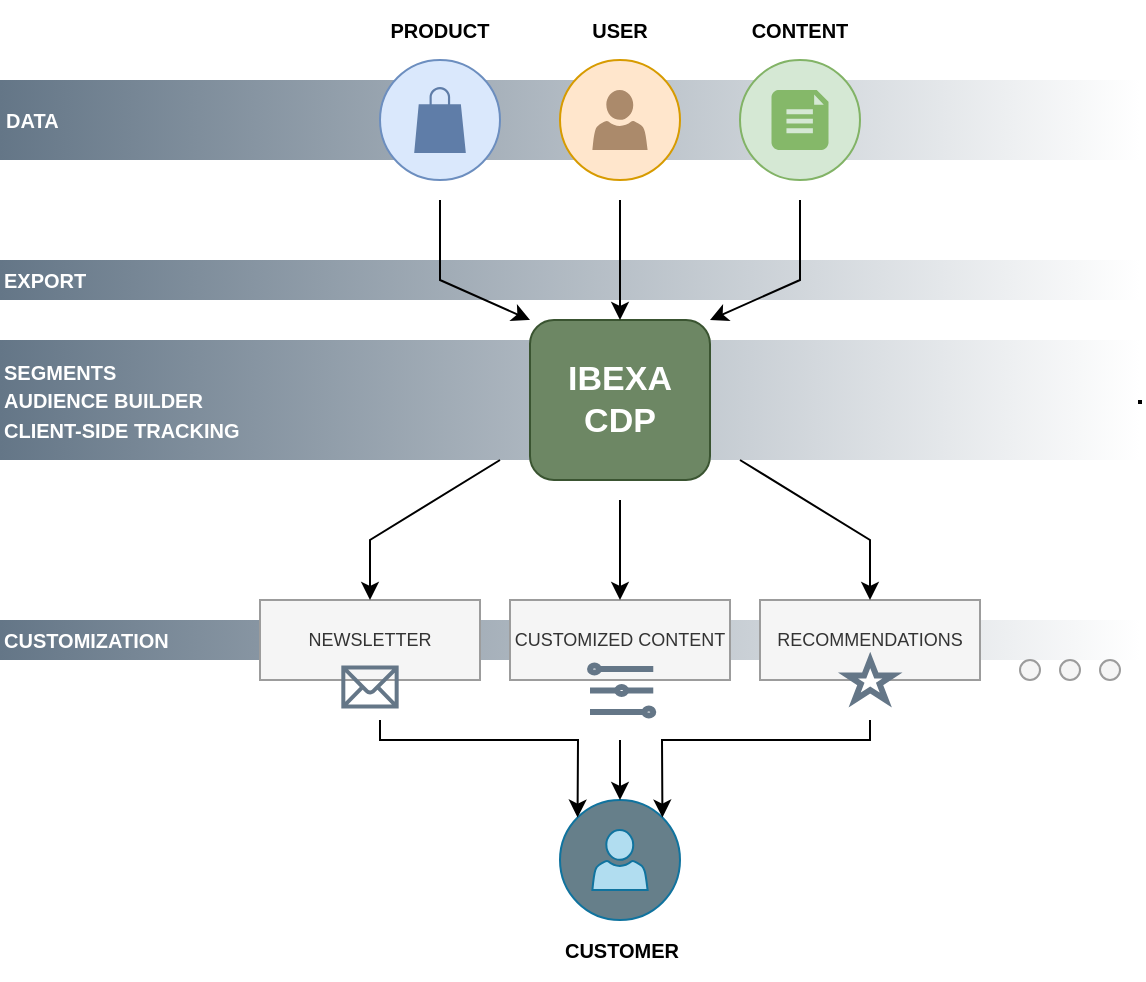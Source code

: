<mxfile version="24.7.6" pages="8">
  <diagram name="Strona-1" id="ztFe8vEKR5u4dMYl-eXo">
    <mxGraphModel dx="1306" dy="729" grid="1" gridSize="10" guides="1" tooltips="1" connect="1" arrows="1" fold="1" page="1" pageScale="1" pageWidth="827" pageHeight="1169" math="0" shadow="0">
      <root>
        <mxCell id="0" />
        <mxCell id="1" parent="0" />
        <mxCell id="QvSOL86dASJhlNmGUnYe-15" value="&lt;font style=&quot;font-size: 10px;&quot;&gt;SEGMENTS&lt;/font&gt;&lt;div&gt;&lt;font style=&quot;font-size: 10px;&quot;&gt;AUDIENCE BUILDER&lt;/font&gt;&lt;/div&gt;&lt;div&gt;&lt;font style=&quot;font-size: 10px;&quot;&gt;CLIENT-SIDE TRACKING&lt;/font&gt;&lt;/div&gt;" style="rounded=0;whiteSpace=wrap;html=1;fillColor=#647687;fontColor=#ffffff;strokeColor=none;align=left;gradientColor=#FFFFFF;gradientDirection=east;fontStyle=1" parent="1" vertex="1">
          <mxGeometry x="70" y="330" width="570" height="60" as="geometry" />
        </mxCell>
        <mxCell id="QvSOL86dASJhlNmGUnYe-16" value="&lt;font style=&quot;font-size: 10px;&quot;&gt;&lt;b&gt;DATA&lt;/b&gt;&lt;/font&gt;" style="rounded=0;whiteSpace=wrap;html=1;fillColor=#647687;fontColor=#ffffff;strokeColor=none;align=left;gradientColor=#FFFFFF;gradientDirection=east;spacingRight=8;spacingLeft=1;" parent="1" vertex="1">
          <mxGeometry x="70" y="200" width="570" height="40" as="geometry" />
        </mxCell>
        <mxCell id="QvSOL86dASJhlNmGUnYe-20" value="" style="endArrow=none;dashed=1;html=1;dashPattern=1 3;strokeWidth=2;rounded=0;exitX=1;exitY=0.5;exitDx=0;exitDy=0;" parent="1" source="QvSOL86dASJhlNmGUnYe-2" edge="1">
          <mxGeometry width="50" height="50" relative="1" as="geometry">
            <mxPoint x="480" y="310" as="sourcePoint" />
            <mxPoint x="640" y="480" as="targetPoint" />
          </mxGeometry>
        </mxCell>
        <mxCell id="QvSOL86dASJhlNmGUnYe-19" value="" style="endArrow=none;dashed=1;html=1;dashPattern=1 3;strokeWidth=2;rounded=0;exitX=1;exitY=0.5;exitDx=0;exitDy=0;" parent="1" source="QvSOL86dASJhlNmGUnYe-15" edge="1">
          <mxGeometry width="50" height="50" relative="1" as="geometry">
            <mxPoint x="480" y="310" as="sourcePoint" />
            <mxPoint x="640" y="365" as="targetPoint" />
          </mxGeometry>
        </mxCell>
        <mxCell id="J3S_9y-BXET9EneJLnSe-1" value="&lt;b&gt;&lt;font style=&quot;font-size: 17px;&quot;&gt;IBEXA CDP&lt;/font&gt;&lt;/b&gt;" style="rounded=1;whiteSpace=wrap;html=1;fillColor=#6d8764;fontColor=#ffffff;strokeColor=#3A5431;" parent="1" vertex="1">
          <mxGeometry x="335" y="320" width="90" height="80" as="geometry" />
        </mxCell>
        <mxCell id="J3S_9y-BXET9EneJLnSe-12" value="" style="group" parent="1" vertex="1" connectable="0">
          <mxGeometry x="440" y="190" width="60" height="60" as="geometry" />
        </mxCell>
        <mxCell id="J3S_9y-BXET9EneJLnSe-14" value="" style="group" parent="J3S_9y-BXET9EneJLnSe-12" vertex="1" connectable="0">
          <mxGeometry width="60" height="60" as="geometry" />
        </mxCell>
        <mxCell id="J3S_9y-BXET9EneJLnSe-7" value="" style="ellipse;whiteSpace=wrap;html=1;aspect=fixed;fillColor=#d5e8d4;strokeColor=#82b366;" parent="J3S_9y-BXET9EneJLnSe-14" vertex="1">
          <mxGeometry width="60" height="60" as="geometry" />
        </mxCell>
        <mxCell id="J3S_9y-BXET9EneJLnSe-4" value="" style="verticalLabelPosition=bottom;html=1;verticalAlign=top;align=center;strokeColor=none;fillColor=#85B869;shape=mxgraph.azure.file_2;pointerEvents=1;" parent="J3S_9y-BXET9EneJLnSe-14" vertex="1">
          <mxGeometry x="15.75" y="15" width="28.5" height="30" as="geometry" />
        </mxCell>
        <mxCell id="J3S_9y-BXET9EneJLnSe-13" value="" style="group" parent="1" vertex="1" connectable="0">
          <mxGeometry x="350" y="190" width="60" height="60" as="geometry" />
        </mxCell>
        <mxCell id="J3S_9y-BXET9EneJLnSe-8" value="" style="ellipse;whiteSpace=wrap;html=1;aspect=fixed;fillColor=#ffe6cc;strokeColor=#d79b00;" parent="J3S_9y-BXET9EneJLnSe-13" vertex="1">
          <mxGeometry width="60" height="60" as="geometry" />
        </mxCell>
        <mxCell id="J3S_9y-BXET9EneJLnSe-10" value="" style="sketch=0;pointerEvents=1;shadow=0;dashed=0;html=1;strokeColor=none;labelPosition=center;verticalLabelPosition=bottom;verticalAlign=top;outlineConnect=0;align=center;shape=mxgraph.office.users.user;fillColor=#AB8A6B;" parent="J3S_9y-BXET9EneJLnSe-13" vertex="1">
          <mxGeometry x="16.2" y="15" width="27.6" height="30" as="geometry" />
        </mxCell>
        <mxCell id="J3S_9y-BXET9EneJLnSe-16" value="&lt;font style=&quot;font-size: 10px;&quot;&gt;PRODUCT&lt;/font&gt;" style="text;strokeColor=none;align=center;fillColor=none;html=1;verticalAlign=middle;whiteSpace=wrap;rounded=0;fontStyle=1" parent="1" vertex="1">
          <mxGeometry x="260" y="160" width="60" height="30" as="geometry" />
        </mxCell>
        <mxCell id="J3S_9y-BXET9EneJLnSe-17" value="&lt;font style=&quot;font-size: 10px;&quot;&gt;USER&lt;/font&gt;" style="text;strokeColor=none;align=center;fillColor=none;html=1;verticalAlign=middle;whiteSpace=wrap;rounded=0;fontStyle=1" parent="1" vertex="1">
          <mxGeometry x="350" y="160" width="60" height="30" as="geometry" />
        </mxCell>
        <mxCell id="J3S_9y-BXET9EneJLnSe-18" value="&lt;font style=&quot;font-size: 10px;&quot;&gt;CONTENT&lt;/font&gt;" style="text;strokeColor=none;align=center;fillColor=none;html=1;verticalAlign=middle;whiteSpace=wrap;rounded=0;fontStyle=1" parent="1" vertex="1">
          <mxGeometry x="440" y="160" width="60" height="30" as="geometry" />
        </mxCell>
        <mxCell id="QvSOL86dASJhlNmGUnYe-1" value="&lt;font style=&quot;font-size: 10px;&quot;&gt;EXPORT&lt;/font&gt;" style="rounded=0;whiteSpace=wrap;html=1;fillColor=#647687;fontColor=#ffffff;strokeColor=none;gradientColor=#FFFFFF;gradientDirection=east;align=left;fontStyle=1" parent="1" vertex="1">
          <mxGeometry x="70" y="290" width="570" height="20" as="geometry" />
        </mxCell>
        <mxCell id="QvSOL86dASJhlNmGUnYe-2" value="&lt;font style=&quot;font-size: 10px;&quot;&gt;CUSTOMIZATION&lt;/font&gt;" style="rounded=0;whiteSpace=wrap;html=1;fillColor=#647687;fontColor=#ffffff;strokeColor=none;align=left;gradientColor=#FFFFFF;gradientDirection=east;fontStyle=1" parent="1" vertex="1">
          <mxGeometry x="70" y="470" width="570" height="20" as="geometry" />
        </mxCell>
        <mxCell id="QvSOL86dASJhlNmGUnYe-5" value="&lt;span style=&quot;font-size: 9px;&quot;&gt;RECOMMENDATIONS&lt;/span&gt;" style="rounded=0;whiteSpace=wrap;html=1;fontSize=9;fillColor=#f5f5f5;fontColor=#333333;strokeColor=#9C9C9C;shadow=0;gradientColor=none;" parent="1" vertex="1">
          <mxGeometry x="450" y="460" width="110" height="40" as="geometry" />
        </mxCell>
        <mxCell id="QvSOL86dASJhlNmGUnYe-7" value="&lt;span style=&quot;font-size: 9px;&quot;&gt;NEWSLETTER&lt;/span&gt;" style="rounded=0;whiteSpace=wrap;html=1;fontSize=9;fillColor=#f5f5f5;fontColor=#333333;strokeColor=#9C9C9C;shadow=0;gradientColor=none;" parent="1" vertex="1">
          <mxGeometry x="200" y="460" width="110" height="40" as="geometry" />
        </mxCell>
        <mxCell id="QvSOL86dASJhlNmGUnYe-8" value="&lt;span style=&quot;font-size: 9px;&quot;&gt;CUSTOMIZED CONTENT&lt;/span&gt;" style="rounded=0;whiteSpace=wrap;html=1;fontSize=9;fillColor=#f5f5f5;fontColor=#333333;strokeColor=#9C9C9C;shadow=0;gradientColor=none;" parent="1" vertex="1">
          <mxGeometry x="325" y="460" width="110" height="40" as="geometry" />
        </mxCell>
        <mxCell id="QvSOL86dASJhlNmGUnYe-9" value="" style="ellipse;whiteSpace=wrap;html=1;aspect=fixed;fillColor=#f5f5f5;fontColor=#333333;strokeColor=#9C9C9C;shadow=0;gradientColor=none;" parent="1" vertex="1">
          <mxGeometry x="580" y="490" width="10" height="10" as="geometry" />
        </mxCell>
        <mxCell id="QvSOL86dASJhlNmGUnYe-10" value="" style="ellipse;whiteSpace=wrap;html=1;aspect=fixed;fillColor=#f5f5f5;fontColor=#333333;strokeColor=#9C9C9C;shadow=0;gradientColor=none;" parent="1" vertex="1">
          <mxGeometry x="600" y="490" width="10" height="10" as="geometry" />
        </mxCell>
        <mxCell id="QvSOL86dASJhlNmGUnYe-11" value="" style="ellipse;whiteSpace=wrap;html=1;aspect=fixed;fillColor=#f5f5f5;fontColor=#333333;strokeColor=#9C9C9C;shadow=0;gradientColor=none;" parent="1" vertex="1">
          <mxGeometry x="620" y="490" width="10" height="10" as="geometry" />
        </mxCell>
        <mxCell id="QvSOL86dASJhlNmGUnYe-18" value="" style="endArrow=none;dashed=1;html=1;dashPattern=1 3;strokeWidth=2;rounded=0;exitX=1;exitY=0.5;exitDx=0;exitDy=0;" parent="1" source="QvSOL86dASJhlNmGUnYe-1" edge="1">
          <mxGeometry width="50" height="50" relative="1" as="geometry">
            <mxPoint x="480" y="310" as="sourcePoint" />
            <mxPoint x="640" y="300" as="targetPoint" />
          </mxGeometry>
        </mxCell>
        <mxCell id="QvSOL86dASJhlNmGUnYe-22" value="" style="endArrow=classic;html=1;rounded=0;entryX=0.5;entryY=0;entryDx=0;entryDy=0;" parent="1" target="J3S_9y-BXET9EneJLnSe-1" edge="1">
          <mxGeometry width="50" height="50" relative="1" as="geometry">
            <mxPoint x="380" y="260" as="sourcePoint" />
            <mxPoint x="530" y="260" as="targetPoint" />
          </mxGeometry>
        </mxCell>
        <mxCell id="QvSOL86dASJhlNmGUnYe-23" value="" style="endArrow=classic;html=1;rounded=0;entryX=1;entryY=0;entryDx=0;entryDy=0;" parent="1" target="J3S_9y-BXET9EneJLnSe-1" edge="1">
          <mxGeometry width="50" height="50" relative="1" as="geometry">
            <mxPoint x="470" y="260" as="sourcePoint" />
            <mxPoint x="530" y="260" as="targetPoint" />
            <Array as="points">
              <mxPoint x="470" y="300" />
            </Array>
          </mxGeometry>
        </mxCell>
        <mxCell id="QvSOL86dASJhlNmGUnYe-24" value="" style="endArrow=classic;html=1;rounded=0;entryX=0.5;entryY=0;entryDx=0;entryDy=0;" parent="1" target="QvSOL86dASJhlNmGUnYe-7" edge="1">
          <mxGeometry width="50" height="50" relative="1" as="geometry">
            <mxPoint x="320" y="390" as="sourcePoint" />
            <mxPoint x="530" y="260" as="targetPoint" />
            <Array as="points">
              <mxPoint x="255" y="430" />
            </Array>
          </mxGeometry>
        </mxCell>
        <mxCell id="QvSOL86dASJhlNmGUnYe-25" value="" style="endArrow=classic;html=1;rounded=0;entryX=0.5;entryY=0;entryDx=0;entryDy=0;" parent="1" target="QvSOL86dASJhlNmGUnYe-8" edge="1">
          <mxGeometry width="50" height="50" relative="1" as="geometry">
            <mxPoint x="380" y="410" as="sourcePoint" />
            <mxPoint x="530" y="260" as="targetPoint" />
          </mxGeometry>
        </mxCell>
        <mxCell id="QvSOL86dASJhlNmGUnYe-26" value="" style="endArrow=classic;html=1;rounded=0;entryX=0.5;entryY=0;entryDx=0;entryDy=0;" parent="1" target="QvSOL86dASJhlNmGUnYe-5" edge="1">
          <mxGeometry width="50" height="50" relative="1" as="geometry">
            <mxPoint x="440" y="390" as="sourcePoint" />
            <mxPoint x="530" y="260" as="targetPoint" />
            <Array as="points">
              <mxPoint x="505" y="430" />
            </Array>
          </mxGeometry>
        </mxCell>
        <mxCell id="QvSOL86dASJhlNmGUnYe-29" value="" style="shape=mxgraph.signs.tech.mail;html=1;pointerEvents=1;fillColor=#647687;strokeColor=none;verticalLabelPosition=bottom;verticalAlign=top;align=center;" parent="1" vertex="1">
          <mxGeometry x="240.66" y="492.75" width="28.67" height="21.5" as="geometry" />
        </mxCell>
        <mxCell id="QvSOL86dASJhlNmGUnYe-31" value="" style="html=1;verticalLabelPosition=bottom;align=center;labelBackgroundColor=#ffffff;verticalAlign=top;strokeWidth=3;strokeColor=#647687;shadow=0;dashed=0;shape=mxgraph.ios7.icons.star;" parent="1" vertex="1">
          <mxGeometry x="494" y="490" width="22.22" height="20" as="geometry" />
        </mxCell>
        <mxCell id="m_-CzDnQhb7_2_h_dkDO-2" value="" style="html=1;verticalLabelPosition=bottom;align=center;labelBackgroundColor=#ffffff;verticalAlign=top;strokeWidth=3;strokeColor=#647687;shadow=0;dashed=0;shape=mxgraph.ios7.icons.volume;pointerEvents=1;rotation=90;" parent="1" vertex="1">
          <mxGeometry x="368.32" y="489.44" width="25" height="31.63" as="geometry" />
        </mxCell>
        <mxCell id="QvSOL86dASJhlNmGUnYe-21" value="" style="endArrow=classic;html=1;rounded=0;entryX=0;entryY=0;entryDx=0;entryDy=0;" parent="1" target="J3S_9y-BXET9EneJLnSe-1" edge="1">
          <mxGeometry width="50" height="50" relative="1" as="geometry">
            <mxPoint x="290" y="260" as="sourcePoint" />
            <mxPoint x="330" y="330" as="targetPoint" />
            <Array as="points">
              <mxPoint x="290" y="300" />
            </Array>
          </mxGeometry>
        </mxCell>
        <mxCell id="J3S_9y-BXET9EneJLnSe-11" value="" style="group" parent="1" vertex="1" connectable="0">
          <mxGeometry x="260" y="190" width="60" height="60" as="geometry" />
        </mxCell>
        <mxCell id="J3S_9y-BXET9EneJLnSe-6" value="" style="ellipse;whiteSpace=wrap;html=1;aspect=fixed;fillColor=#dae8fc;strokeColor=#6c8ebf;" parent="J3S_9y-BXET9EneJLnSe-11" vertex="1">
          <mxGeometry width="60" height="60" as="geometry" />
        </mxCell>
        <mxCell id="J3S_9y-BXET9EneJLnSe-3" value="" style="sketch=0;pointerEvents=1;shadow=0;dashed=0;html=1;strokeColor=none;fillColor=#5F7DA8;labelPosition=center;verticalLabelPosition=bottom;verticalAlign=top;outlineConnect=0;align=center;shape=mxgraph.office.concepts.marketplace_shopping_bag;" parent="J3S_9y-BXET9EneJLnSe-11" vertex="1">
          <mxGeometry x="17.09" y="13.5" width="25.83" height="33" as="geometry" />
        </mxCell>
        <mxCell id="m_-CzDnQhb7_2_h_dkDO-4" value="" style="group" parent="1" vertex="1" connectable="0">
          <mxGeometry x="350" y="560" width="60" height="60" as="geometry" />
        </mxCell>
        <mxCell id="m_-CzDnQhb7_2_h_dkDO-5" value="" style="ellipse;whiteSpace=wrap;html=1;aspect=fixed;fillColor=#667F8A;strokeColor=#10739e;" parent="m_-CzDnQhb7_2_h_dkDO-4" vertex="1">
          <mxGeometry width="60" height="60" as="geometry" />
        </mxCell>
        <mxCell id="m_-CzDnQhb7_2_h_dkDO-6" value="" style="sketch=0;pointerEvents=1;shadow=0;dashed=0;html=1;strokeColor=#10739e;labelPosition=center;verticalLabelPosition=bottom;verticalAlign=top;outlineConnect=0;align=center;shape=mxgraph.office.users.user;fillColor=#b1ddf0;" parent="m_-CzDnQhb7_2_h_dkDO-4" vertex="1">
          <mxGeometry x="16.2" y="15" width="27.6" height="30" as="geometry" />
        </mxCell>
        <mxCell id="m_-CzDnQhb7_2_h_dkDO-7" value="&lt;font style=&quot;font-size: 10px;&quot;&gt;CUSTOMER&lt;/font&gt;" style="text;strokeColor=none;align=center;fillColor=none;html=1;verticalAlign=middle;whiteSpace=wrap;rounded=0;fontStyle=1" parent="1" vertex="1">
          <mxGeometry x="350.82" y="620" width="60" height="30" as="geometry" />
        </mxCell>
        <mxCell id="m_-CzDnQhb7_2_h_dkDO-8" value="" style="endArrow=classic;html=1;rounded=0;entryX=0;entryY=0;entryDx=0;entryDy=0;" parent="1" target="m_-CzDnQhb7_2_h_dkDO-5" edge="1">
          <mxGeometry width="50" height="50" relative="1" as="geometry">
            <mxPoint x="260" y="520" as="sourcePoint" />
            <mxPoint x="530" y="350" as="targetPoint" />
            <Array as="points">
              <mxPoint x="260" y="530" />
              <mxPoint x="359" y="530" />
            </Array>
          </mxGeometry>
        </mxCell>
        <mxCell id="m_-CzDnQhb7_2_h_dkDO-9" value="" style="endArrow=classic;html=1;rounded=0;entryX=0.5;entryY=0;entryDx=0;entryDy=0;" parent="1" target="m_-CzDnQhb7_2_h_dkDO-5" edge="1">
          <mxGeometry width="50" height="50" relative="1" as="geometry">
            <mxPoint x="380" y="530" as="sourcePoint" />
            <mxPoint x="530" y="350" as="targetPoint" />
          </mxGeometry>
        </mxCell>
        <mxCell id="m_-CzDnQhb7_2_h_dkDO-10" value="" style="endArrow=classic;html=1;rounded=0;entryX=1;entryY=0;entryDx=0;entryDy=0;" parent="1" target="m_-CzDnQhb7_2_h_dkDO-5" edge="1">
          <mxGeometry width="50" height="50" relative="1" as="geometry">
            <mxPoint x="505" y="520" as="sourcePoint" />
            <mxPoint x="530" y="360" as="targetPoint" />
            <Array as="points">
              <mxPoint x="505" y="530" />
              <mxPoint x="401" y="530" />
            </Array>
          </mxGeometry>
        </mxCell>
      </root>
    </mxGraphModel>
  </diagram>
  <diagram id="cz5cb30dAjBTYJE_1cSr" name="Strona-2">
    <mxGraphModel dx="1434" dy="761" grid="1" gridSize="10" guides="1" tooltips="1" connect="1" arrows="1" fold="1" page="1" pageScale="1" pageWidth="827" pageHeight="1169" math="0" shadow="0">
      <root>
        <mxCell id="0" />
        <mxCell id="1" parent="0" />
        <mxCell id="HgFy_DbpHLSYazznPz3K-11" value="" style="shape=flexArrow;endArrow=classic;html=1;rounded=0;exitX=1.009;exitY=0.9;exitDx=0;exitDy=0;exitPerimeter=0;fillColor=#647687;strokeColor=none;" edge="1" parent="1" source="HgFy_DbpHLSYazznPz3K-7">
          <mxGeometry width="50" height="50" relative="1" as="geometry">
            <mxPoint x="390" y="420" as="sourcePoint" />
            <mxPoint x="340" y="400" as="targetPoint" />
          </mxGeometry>
        </mxCell>
        <mxCell id="kFh692MD9h84TMi_Ekm9-2" value="" style="ellipse;whiteSpace=wrap;html=1;aspect=fixed;fillColor=#ffe6cc;strokeColor=#d79b00;shadow=0;" vertex="1" parent="1">
          <mxGeometry x="335" y="360" width="110" height="110" as="geometry" />
        </mxCell>
        <mxCell id="kFh692MD9h84TMi_Ekm9-3" value="" style="sketch=0;pointerEvents=1;shadow=0;dashed=0;html=1;strokeColor=none;labelPosition=center;verticalLabelPosition=bottom;verticalAlign=top;outlineConnect=0;align=center;shape=mxgraph.office.users.user;fillColor=#AB8A6B;" vertex="1" parent="1">
          <mxGeometry x="364.7" y="387.5" width="50.6" height="55" as="geometry" />
        </mxCell>
        <mxCell id="HgFy_DbpHLSYazznPz3K-1" value="&lt;h3 style=&quot;box-sizing: border-box; margin-bottom: 0px; margin-top: 0px; font-weight: 500; line-height: 1.2;&quot;&gt;&lt;span style=&quot;box-sizing: border-box; font-weight: 700; font-size: 12px;&quot;&gt;&lt;font style=&quot;font-size: 12px;&quot;&gt;360°&amp;nbsp;&lt;/font&gt;&lt;/span&gt;&lt;/h3&gt;&lt;h3 style=&quot;box-sizing: border-box; margin-bottom: 0px; margin-top: 0px; font-weight: 500; line-height: 1.2;&quot;&gt;&lt;span style=&quot;box-sizing: border-box; font-weight: 700; font-size: 12px;&quot;&gt;&lt;font style=&quot;font-size: 12px;&quot;&gt;CUSTOMER&amp;nbsp;&lt;/font&gt;&lt;/span&gt;&lt;/h3&gt;&lt;h3 style=&quot;box-sizing: border-box; margin-bottom: 0px; margin-top: 0px; font-weight: 500; line-height: 1.2;&quot;&gt;&lt;span style=&quot;box-sizing: border-box; font-weight: 700; font-size: 12px;&quot;&gt;&lt;font style=&quot;font-size: 12px;&quot;&gt;PROFILE&lt;/font&gt;&lt;/span&gt;&lt;/h3&gt;" style="rounded=1;whiteSpace=wrap;html=1;fillColor=#AD9C8B;strokeColor=none;fontColor=#FFFFFF;" vertex="1" parent="1">
          <mxGeometry x="340" y="450" width="100" height="60" as="geometry" />
        </mxCell>
        <mxCell id="HgFy_DbpHLSYazznPz3K-5" value="INTERACTIONS" style="rounded=1;whiteSpace=wrap;html=1;fillColor=#dae8fc;strokeColor=none;fontColor=#000000;" vertex="1" parent="1">
          <mxGeometry x="335" y="240" width="110" height="60" as="geometry" />
        </mxCell>
        <mxCell id="HgFy_DbpHLSYazznPz3K-6" value="BEHAVIORS" style="rounded=1;whiteSpace=wrap;html=1;fillColor=#d5e8d4;strokeColor=none;fontColor=#000000;" vertex="1" parent="1">
          <mxGeometry x="500" y="330" width="110" height="60" as="geometry" />
        </mxCell>
        <mxCell id="HgFy_DbpHLSYazznPz3K-7" value="DEMOGRAPHICS" style="rounded=1;whiteSpace=wrap;html=1;fillColor=#f5f5f5;fontColor=#000000;strokeColor=none;" vertex="1" parent="1">
          <mxGeometry x="180" y="330" width="110" height="60" as="geometry" />
        </mxCell>
        <mxCell id="HgFy_DbpHLSYazznPz3K-8" value="TRANSACTIONAL&lt;div&gt;DATA&lt;/div&gt;" style="rounded=1;whiteSpace=wrap;html=1;fillColor=#EBEFE1;fontColor=#000000;strokeColor=none;" vertex="1" parent="1">
          <mxGeometry x="335" y="570" width="110" height="60" as="geometry" />
        </mxCell>
        <mxCell id="HgFy_DbpHLSYazznPz3K-12" value="" style="shape=flexArrow;endArrow=classic;html=1;rounded=0;entryX=0.5;entryY=0;entryDx=0;entryDy=0;fillColor=#647687;strokeColor=none;" edge="1" parent="1" source="HgFy_DbpHLSYazznPz3K-5" target="kFh692MD9h84TMi_Ekm9-2">
          <mxGeometry width="50" height="50" relative="1" as="geometry">
            <mxPoint x="390" y="420" as="sourcePoint" />
            <mxPoint x="440" y="370" as="targetPoint" />
          </mxGeometry>
        </mxCell>
        <mxCell id="HgFy_DbpHLSYazznPz3K-14" value="" style="shape=flexArrow;endArrow=classic;html=1;rounded=0;exitX=0.5;exitY=0;exitDx=0;exitDy=0;fillColor=#647687;strokeColor=none;" edge="1" parent="1" source="HgFy_DbpHLSYazznPz3K-8">
          <mxGeometry width="50" height="50" relative="1" as="geometry">
            <mxPoint x="390" y="420" as="sourcePoint" />
            <mxPoint x="390" y="510" as="targetPoint" />
          </mxGeometry>
        </mxCell>
        <mxCell id="HgFy_DbpHLSYazznPz3K-15" value="" style="shape=flexArrow;endArrow=classic;html=1;rounded=0;fillColor=#647687;strokeColor=none;" edge="1" parent="1" source="HgFy_DbpHLSYazznPz3K-6">
          <mxGeometry width="50" height="50" relative="1" as="geometry">
            <mxPoint x="390" y="420" as="sourcePoint" />
            <mxPoint x="440" y="400" as="targetPoint" />
          </mxGeometry>
        </mxCell>
        <mxCell id="HgFy_DbpHLSYazznPz3K-16" value="" style="shape=flexArrow;endArrow=classic;html=1;rounded=0;entryX=0;entryY=0;entryDx=0;entryDy=0;fillColor=#647687;strokeColor=none;" edge="1" parent="1" source="HgFy_DbpHLSYazznPz3K-10" target="HgFy_DbpHLSYazznPz3K-1">
          <mxGeometry width="50" height="50" relative="1" as="geometry">
            <mxPoint x="390" y="420" as="sourcePoint" />
            <mxPoint x="440" y="370" as="targetPoint" />
          </mxGeometry>
        </mxCell>
        <mxCell id="HgFy_DbpHLSYazznPz3K-10" value="HABITS" style="rounded=1;whiteSpace=wrap;html=1;fillColor=#A4C2DE;fontColor=#000000;strokeColor=none;" vertex="1" parent="1">
          <mxGeometry x="180" y="480" width="110" height="60" as="geometry" />
        </mxCell>
        <mxCell id="HgFy_DbpHLSYazznPz3K-17" value="" style="shape=flexArrow;endArrow=classic;html=1;rounded=0;entryX=1;entryY=0;entryDx=0;entryDy=0;strokeColor=#314354;fillColor=#647687;" edge="1" parent="1" source="HgFy_DbpHLSYazznPz3K-9" target="HgFy_DbpHLSYazznPz3K-1">
          <mxGeometry width="50" height="50" relative="1" as="geometry">
            <mxPoint x="390" y="420" as="sourcePoint" />
            <mxPoint x="440" y="370" as="targetPoint" />
          </mxGeometry>
        </mxCell>
        <mxCell id="HgFy_DbpHLSYazznPz3K-9" value="PREFERENCES" style="rounded=1;whiteSpace=wrap;html=1;fillColor=#e1d5e7;strokeColor=none;fontColor=#000000;" vertex="1" parent="1">
          <mxGeometry x="500" y="480" width="110" height="60" as="geometry" />
        </mxCell>
        <mxCell id="HgFy_DbpHLSYazznPz3K-22" value="" style="html=1;verticalLabelPosition=bottom;align=center;labelBackgroundColor=#ffffff;verticalAlign=top;strokeWidth=2;strokeColor=#647687;shadow=0;dashed=0;shape=mxgraph.ios7.icons.preferences;pointerEvents=1;fillColor=none;fontColor=#ffffff;" vertex="1" parent="1">
          <mxGeometry x="540" y="320" width="30" height="24" as="geometry" />
        </mxCell>
        <mxCell id="HgFy_DbpHLSYazznPz3K-23" value="" style="sketch=0;outlineConnect=0;fontColor=#ffffff;fillColor=#647687;strokeColor=#647687;dashed=0;verticalLabelPosition=bottom;verticalAlign=top;align=center;html=1;fontSize=12;fontStyle=0;aspect=fixed;pointerEvents=1;shape=mxgraph.aws4.iot_sitewise_asset_properties;" vertex="1" parent="1">
          <mxGeometry x="216" y="460" width="38" height="38" as="geometry" />
        </mxCell>
        <mxCell id="HgFy_DbpHLSYazznPz3K-26" value="" style="sketch=0;pointerEvents=1;shadow=0;dashed=0;html=1;strokeColor=#647687;fillColor=#647687;labelPosition=center;verticalLabelPosition=bottom;verticalAlign=top;outlineConnect=0;align=center;shape=mxgraph.office.concepts.publish;fontColor=#ffffff;" vertex="1" parent="1">
          <mxGeometry x="374" y="220" width="40" height="38" as="geometry" />
        </mxCell>
        <mxCell id="HgFy_DbpHLSYazznPz3K-30" value="" style="shadow=0;dashed=0;html=1;strokeColor=#314354;fillColor=#647687;labelPosition=center;verticalLabelPosition=bottom;verticalAlign=top;align=center;outlineConnect=0;shape=mxgraph.veeam.globe;fontColor=#ffffff;" vertex="1" parent="1">
          <mxGeometry x="217.6" y="309.2" width="34.8" height="34.8" as="geometry" />
        </mxCell>
        <mxCell id="HgFy_DbpHLSYazznPz3K-31" value="" style="html=1;verticalLabelPosition=bottom;align=center;labelBackgroundColor=#ffffff;verticalAlign=top;strokeWidth=2;strokeColor=#647687;shadow=0;dashed=0;shape=mxgraph.ios7.icons.shopping_cart;fillColor=none;fontColor=#ffffff;" vertex="1" parent="1">
          <mxGeometry x="372.5" y="616" width="35" height="34.5" as="geometry" />
        </mxCell>
        <mxCell id="HgFy_DbpHLSYazznPz3K-33" value="" style="shape=image;html=1;verticalAlign=top;verticalLabelPosition=bottom;labelBackgroundColor=#ffffff;imageAspect=0;aspect=fixed;image=https://cdn4.iconfinder.com/data/icons/evil-icons-user-interface/64/like-128.png;imageBackground=none;shadow=0;connectable=1;opacity=80;" vertex="1" parent="1">
          <mxGeometry x="533" y="457" width="44" height="44" as="geometry" />
        </mxCell>
      </root>
    </mxGraphModel>
  </diagram>
  <diagram id="6ZXoIGlEFSNLFFNsCw0y" name="Strona-3">
    <mxGraphModel dx="1434" dy="761" grid="1" gridSize="10" guides="1" tooltips="1" connect="1" arrows="1" fold="1" page="1" pageScale="1" pageWidth="827" pageHeight="1169" math="0" shadow="0">
      <root>
        <mxCell id="0" />
        <mxCell id="1" parent="0" />
        <mxCell id="Hng1eqhhagG_9mxlwol3-1" value="" style="endArrow=none;dashed=1;html=1;dashPattern=1 3;strokeWidth=2;rounded=0;exitX=1;exitY=0.5;exitDx=0;exitDy=0;" edge="1" parent="1">
          <mxGeometry width="50" height="50" relative="1" as="geometry">
            <mxPoint x="640" y="480" as="sourcePoint" />
            <mxPoint x="640" y="480" as="targetPoint" />
          </mxGeometry>
        </mxCell>
        <mxCell id="Hng1eqhhagG_9mxlwol3-2" value="" style="endArrow=none;dashed=1;html=1;dashPattern=1 3;strokeWidth=2;rounded=0;exitX=1;exitY=0.5;exitDx=0;exitDy=0;" edge="1" parent="1">
          <mxGeometry width="50" height="50" relative="1" as="geometry">
            <mxPoint x="640" y="360" as="sourcePoint" />
            <mxPoint x="640" y="365" as="targetPoint" />
          </mxGeometry>
        </mxCell>
        <mxCell id="Hng1eqhhagG_9mxlwol3-3" value="&lt;b&gt;&lt;font style=&quot;font-size: 17px;&quot;&gt;IBEXA CDP&lt;/font&gt;&lt;/b&gt;" style="rounded=1;whiteSpace=wrap;html=1;fillColor=#6d8764;fontColor=#ffffff;strokeColor=#3A5431;" vertex="1" parent="1">
          <mxGeometry x="335" y="320" width="90" height="80" as="geometry" />
        </mxCell>
        <mxCell id="Hng1eqhhagG_9mxlwol3-4" value="" style="group" vertex="1" connectable="0" parent="1">
          <mxGeometry x="440" y="190" width="60" height="60" as="geometry" />
        </mxCell>
        <mxCell id="Hng1eqhhagG_9mxlwol3-5" value="" style="group" vertex="1" connectable="0" parent="Hng1eqhhagG_9mxlwol3-4">
          <mxGeometry width="60" height="60" as="geometry" />
        </mxCell>
        <mxCell id="Hng1eqhhagG_9mxlwol3-6" value="" style="ellipse;whiteSpace=wrap;html=1;aspect=fixed;fillColor=#d5e8d4;strokeColor=#82b366;" vertex="1" parent="Hng1eqhhagG_9mxlwol3-5">
          <mxGeometry width="60" height="60" as="geometry" />
        </mxCell>
        <mxCell id="Hng1eqhhagG_9mxlwol3-7" value="" style="verticalLabelPosition=bottom;html=1;verticalAlign=top;align=center;strokeColor=none;fillColor=#85B869;shape=mxgraph.azure.file_2;pointerEvents=1;" vertex="1" parent="Hng1eqhhagG_9mxlwol3-5">
          <mxGeometry x="15.75" y="15" width="28.5" height="30" as="geometry" />
        </mxCell>
        <mxCell id="Hng1eqhhagG_9mxlwol3-8" value="" style="group" vertex="1" connectable="0" parent="1">
          <mxGeometry x="350" y="190" width="60" height="60" as="geometry" />
        </mxCell>
        <mxCell id="Hng1eqhhagG_9mxlwol3-9" value="" style="ellipse;whiteSpace=wrap;html=1;aspect=fixed;fillColor=#ffe6cc;strokeColor=#d79b00;" vertex="1" parent="Hng1eqhhagG_9mxlwol3-8">
          <mxGeometry width="60" height="60" as="geometry" />
        </mxCell>
        <mxCell id="Hng1eqhhagG_9mxlwol3-10" value="" style="sketch=0;pointerEvents=1;shadow=0;dashed=0;html=1;strokeColor=none;labelPosition=center;verticalLabelPosition=bottom;verticalAlign=top;outlineConnect=0;align=center;shape=mxgraph.office.users.user;fillColor=#AB8A6B;" vertex="1" parent="Hng1eqhhagG_9mxlwol3-8">
          <mxGeometry x="16.2" y="15" width="27.6" height="30" as="geometry" />
        </mxCell>
        <mxCell id="Hng1eqhhagG_9mxlwol3-11" value="&lt;font style=&quot;font-size: 10px;&quot;&gt;PRODUCT&lt;/font&gt;" style="text;strokeColor=none;align=center;fillColor=none;html=1;verticalAlign=middle;whiteSpace=wrap;rounded=0;fontStyle=1" vertex="1" parent="1">
          <mxGeometry x="260" y="160" width="60" height="30" as="geometry" />
        </mxCell>
        <mxCell id="Hng1eqhhagG_9mxlwol3-12" value="&lt;font style=&quot;font-size: 10px;&quot;&gt;USER&lt;/font&gt;" style="text;strokeColor=none;align=center;fillColor=none;html=1;verticalAlign=middle;whiteSpace=wrap;rounded=0;fontStyle=1" vertex="1" parent="1">
          <mxGeometry x="350" y="160" width="60" height="30" as="geometry" />
        </mxCell>
        <mxCell id="Hng1eqhhagG_9mxlwol3-13" value="&lt;font style=&quot;font-size: 10px;&quot;&gt;CONTENT&lt;/font&gt;" style="text;strokeColor=none;align=center;fillColor=none;html=1;verticalAlign=middle;whiteSpace=wrap;rounded=0;fontStyle=1" vertex="1" parent="1">
          <mxGeometry x="440" y="160" width="60" height="30" as="geometry" />
        </mxCell>
        <mxCell id="Hng1eqhhagG_9mxlwol3-14" value="&lt;span style=&quot;font-size: 9px;&quot;&gt;RECOMMENDATIONS&lt;/span&gt;" style="rounded=0;whiteSpace=wrap;html=1;fontSize=9;fillColor=#f5f5f5;fontColor=#333333;strokeColor=#9C9C9C;shadow=0;gradientColor=none;" vertex="1" parent="1">
          <mxGeometry x="450" y="460" width="110" height="40" as="geometry" />
        </mxCell>
        <mxCell id="Hng1eqhhagG_9mxlwol3-15" value="&lt;span style=&quot;font-size: 9px;&quot;&gt;NEWSLETTER&lt;/span&gt;" style="rounded=0;whiteSpace=wrap;html=1;fontSize=9;fillColor=#f5f5f5;fontColor=#333333;strokeColor=#9C9C9C;shadow=0;gradientColor=none;" vertex="1" parent="1">
          <mxGeometry x="200" y="460" width="110" height="40" as="geometry" />
        </mxCell>
        <mxCell id="Hng1eqhhagG_9mxlwol3-16" value="&lt;span style=&quot;font-size: 9px;&quot;&gt;CUSTOMIZED CONTENT&lt;/span&gt;" style="rounded=0;whiteSpace=wrap;html=1;fontSize=9;fillColor=#f5f5f5;fontColor=#333333;strokeColor=#9C9C9C;shadow=0;gradientColor=none;" vertex="1" parent="1">
          <mxGeometry x="325" y="460" width="110" height="40" as="geometry" />
        </mxCell>
        <mxCell id="Hng1eqhhagG_9mxlwol3-17" value="" style="ellipse;whiteSpace=wrap;html=1;aspect=fixed;fillColor=#f5f5f5;fontColor=#333333;strokeColor=#9C9C9C;shadow=0;gradientColor=none;" vertex="1" parent="1">
          <mxGeometry x="580" y="490" width="10" height="10" as="geometry" />
        </mxCell>
        <mxCell id="Hng1eqhhagG_9mxlwol3-18" value="" style="ellipse;whiteSpace=wrap;html=1;aspect=fixed;fillColor=#f5f5f5;fontColor=#333333;strokeColor=#9C9C9C;shadow=0;gradientColor=none;" vertex="1" parent="1">
          <mxGeometry x="600" y="490" width="10" height="10" as="geometry" />
        </mxCell>
        <mxCell id="Hng1eqhhagG_9mxlwol3-19" value="" style="ellipse;whiteSpace=wrap;html=1;aspect=fixed;fillColor=#f5f5f5;fontColor=#333333;strokeColor=#9C9C9C;shadow=0;gradientColor=none;" vertex="1" parent="1">
          <mxGeometry x="620" y="490" width="10" height="10" as="geometry" />
        </mxCell>
        <mxCell id="Hng1eqhhagG_9mxlwol3-20" value="" style="endArrow=none;dashed=1;html=1;dashPattern=1 3;strokeWidth=2;rounded=0;exitX=1;exitY=0.5;exitDx=0;exitDy=0;" edge="1" parent="1">
          <mxGeometry width="50" height="50" relative="1" as="geometry">
            <mxPoint x="640" y="300" as="sourcePoint" />
            <mxPoint x="640" y="300" as="targetPoint" />
          </mxGeometry>
        </mxCell>
        <mxCell id="Hng1eqhhagG_9mxlwol3-21" value="" style="endArrow=classic;html=1;rounded=0;entryX=0.5;entryY=0;entryDx=0;entryDy=0;" edge="1" parent="1" target="Hng1eqhhagG_9mxlwol3-3">
          <mxGeometry width="50" height="50" relative="1" as="geometry">
            <mxPoint x="380" y="260" as="sourcePoint" />
            <mxPoint x="530" y="260" as="targetPoint" />
          </mxGeometry>
        </mxCell>
        <mxCell id="Hng1eqhhagG_9mxlwol3-22" value="" style="endArrow=classic;html=1;rounded=0;entryX=1;entryY=0;entryDx=0;entryDy=0;" edge="1" parent="1" target="Hng1eqhhagG_9mxlwol3-3">
          <mxGeometry width="50" height="50" relative="1" as="geometry">
            <mxPoint x="470" y="260" as="sourcePoint" />
            <mxPoint x="530" y="260" as="targetPoint" />
            <Array as="points">
              <mxPoint x="470" y="300" />
            </Array>
          </mxGeometry>
        </mxCell>
        <mxCell id="Hng1eqhhagG_9mxlwol3-23" value="" style="endArrow=classic;html=1;rounded=0;entryX=0.5;entryY=0;entryDx=0;entryDy=0;" edge="1" parent="1" target="Hng1eqhhagG_9mxlwol3-15">
          <mxGeometry width="50" height="50" relative="1" as="geometry">
            <mxPoint x="320" y="390" as="sourcePoint" />
            <mxPoint x="530" y="260" as="targetPoint" />
            <Array as="points">
              <mxPoint x="255" y="430" />
            </Array>
          </mxGeometry>
        </mxCell>
        <mxCell id="Hng1eqhhagG_9mxlwol3-24" value="" style="endArrow=classic;html=1;rounded=0;entryX=0.5;entryY=0;entryDx=0;entryDy=0;" edge="1" parent="1" target="Hng1eqhhagG_9mxlwol3-16">
          <mxGeometry width="50" height="50" relative="1" as="geometry">
            <mxPoint x="380" y="410" as="sourcePoint" />
            <mxPoint x="530" y="260" as="targetPoint" />
          </mxGeometry>
        </mxCell>
        <mxCell id="Hng1eqhhagG_9mxlwol3-25" value="" style="endArrow=classic;html=1;rounded=0;entryX=0.5;entryY=0;entryDx=0;entryDy=0;" edge="1" parent="1" target="Hng1eqhhagG_9mxlwol3-14">
          <mxGeometry width="50" height="50" relative="1" as="geometry">
            <mxPoint x="440" y="390" as="sourcePoint" />
            <mxPoint x="530" y="260" as="targetPoint" />
            <Array as="points">
              <mxPoint x="505" y="430" />
            </Array>
          </mxGeometry>
        </mxCell>
        <mxCell id="Hng1eqhhagG_9mxlwol3-26" value="" style="shape=mxgraph.signs.tech.mail;html=1;pointerEvents=1;fillColor=#647687;strokeColor=none;verticalLabelPosition=bottom;verticalAlign=top;align=center;" vertex="1" parent="1">
          <mxGeometry x="240.66" y="492.75" width="28.67" height="21.5" as="geometry" />
        </mxCell>
        <mxCell id="Hng1eqhhagG_9mxlwol3-27" value="" style="html=1;verticalLabelPosition=bottom;align=center;labelBackgroundColor=#ffffff;verticalAlign=top;strokeWidth=3;strokeColor=#647687;shadow=0;dashed=0;shape=mxgraph.ios7.icons.star;" vertex="1" parent="1">
          <mxGeometry x="494" y="490" width="22.22" height="20" as="geometry" />
        </mxCell>
        <mxCell id="Hng1eqhhagG_9mxlwol3-28" value="" style="html=1;verticalLabelPosition=bottom;align=center;labelBackgroundColor=#ffffff;verticalAlign=top;strokeWidth=3;strokeColor=#647687;shadow=0;dashed=0;shape=mxgraph.ios7.icons.volume;pointerEvents=1;rotation=90;" vertex="1" parent="1">
          <mxGeometry x="368.32" y="489.44" width="25" height="31.63" as="geometry" />
        </mxCell>
        <mxCell id="Hng1eqhhagG_9mxlwol3-29" value="" style="endArrow=classic;html=1;rounded=0;entryX=0;entryY=0;entryDx=0;entryDy=0;" edge="1" parent="1" target="Hng1eqhhagG_9mxlwol3-3">
          <mxGeometry width="50" height="50" relative="1" as="geometry">
            <mxPoint x="290" y="260" as="sourcePoint" />
            <mxPoint x="330" y="330" as="targetPoint" />
            <Array as="points">
              <mxPoint x="290" y="300" />
            </Array>
          </mxGeometry>
        </mxCell>
        <mxCell id="Hng1eqhhagG_9mxlwol3-30" value="" style="group" vertex="1" connectable="0" parent="1">
          <mxGeometry x="260" y="190" width="60" height="60" as="geometry" />
        </mxCell>
        <mxCell id="Hng1eqhhagG_9mxlwol3-31" value="" style="ellipse;whiteSpace=wrap;html=1;aspect=fixed;fillColor=#dae8fc;strokeColor=#6c8ebf;" vertex="1" parent="Hng1eqhhagG_9mxlwol3-30">
          <mxGeometry width="60" height="60" as="geometry" />
        </mxCell>
        <mxCell id="Hng1eqhhagG_9mxlwol3-32" value="" style="sketch=0;pointerEvents=1;shadow=0;dashed=0;html=1;strokeColor=none;fillColor=#5F7DA8;labelPosition=center;verticalLabelPosition=bottom;verticalAlign=top;outlineConnect=0;align=center;shape=mxgraph.office.concepts.marketplace_shopping_bag;" vertex="1" parent="Hng1eqhhagG_9mxlwol3-30">
          <mxGeometry x="17.09" y="13.5" width="25.83" height="33" as="geometry" />
        </mxCell>
        <mxCell id="Hng1eqhhagG_9mxlwol3-33" value="" style="group" vertex="1" connectable="0" parent="1">
          <mxGeometry x="350" y="560" width="60" height="60" as="geometry" />
        </mxCell>
        <mxCell id="Hng1eqhhagG_9mxlwol3-34" value="" style="ellipse;whiteSpace=wrap;html=1;aspect=fixed;fillColor=#667F8A;strokeColor=#10739e;" vertex="1" parent="Hng1eqhhagG_9mxlwol3-33">
          <mxGeometry width="60" height="60" as="geometry" />
        </mxCell>
        <mxCell id="Hng1eqhhagG_9mxlwol3-35" value="" style="sketch=0;pointerEvents=1;shadow=0;dashed=0;html=1;strokeColor=#10739e;labelPosition=center;verticalLabelPosition=bottom;verticalAlign=top;outlineConnect=0;align=center;shape=mxgraph.office.users.user;fillColor=#b1ddf0;" vertex="1" parent="Hng1eqhhagG_9mxlwol3-33">
          <mxGeometry x="16.2" y="15" width="27.6" height="30" as="geometry" />
        </mxCell>
        <mxCell id="Hng1eqhhagG_9mxlwol3-36" value="&lt;font style=&quot;font-size: 10px;&quot;&gt;CUSTOMER&lt;/font&gt;" style="text;strokeColor=none;align=center;fillColor=none;html=1;verticalAlign=middle;whiteSpace=wrap;rounded=0;fontStyle=1" vertex="1" parent="1">
          <mxGeometry x="350.82" y="620" width="60" height="30" as="geometry" />
        </mxCell>
        <mxCell id="Hng1eqhhagG_9mxlwol3-37" value="" style="endArrow=classic;html=1;rounded=0;entryX=0;entryY=0;entryDx=0;entryDy=0;" edge="1" parent="1" target="Hng1eqhhagG_9mxlwol3-34">
          <mxGeometry width="50" height="50" relative="1" as="geometry">
            <mxPoint x="260" y="520" as="sourcePoint" />
            <mxPoint x="530" y="350" as="targetPoint" />
            <Array as="points">
              <mxPoint x="260" y="530" />
              <mxPoint x="359" y="530" />
            </Array>
          </mxGeometry>
        </mxCell>
        <mxCell id="Hng1eqhhagG_9mxlwol3-38" value="" style="endArrow=classic;html=1;rounded=0;entryX=0.5;entryY=0;entryDx=0;entryDy=0;" edge="1" parent="1" target="Hng1eqhhagG_9mxlwol3-34">
          <mxGeometry width="50" height="50" relative="1" as="geometry">
            <mxPoint x="380" y="530" as="sourcePoint" />
            <mxPoint x="530" y="350" as="targetPoint" />
          </mxGeometry>
        </mxCell>
        <mxCell id="Hng1eqhhagG_9mxlwol3-39" value="" style="endArrow=classic;html=1;rounded=0;entryX=1;entryY=0;entryDx=0;entryDy=0;" edge="1" parent="1" target="Hng1eqhhagG_9mxlwol3-34">
          <mxGeometry width="50" height="50" relative="1" as="geometry">
            <mxPoint x="505" y="520" as="sourcePoint" />
            <mxPoint x="530" y="360" as="targetPoint" />
            <Array as="points">
              <mxPoint x="505" y="530" />
              <mxPoint x="401" y="530" />
            </Array>
          </mxGeometry>
        </mxCell>
        <mxCell id="EVj1--vmmaDw3ZSqq3nR-1" value="&lt;font style=&quot;font-size: 10px;&quot;&gt;&lt;b&gt;AUDIENCE BUILDER&lt;/b&gt;&lt;/font&gt;" style="rounded=0;whiteSpace=wrap;html=1;fillColor=#647687;fontColor=#ffffff;strokeColor=none;align=left;gradientColor=#FFFFFF;gradientDirection=east;spacingRight=8;spacingLeft=1;" vertex="1" parent="1">
          <mxGeometry x="70" y="200" width="570" height="40" as="geometry" />
        </mxCell>
      </root>
    </mxGraphModel>
  </diagram>
  <diagram id="l1RsMRNYombl7G7Slt_5" name="Strona-4">
    <mxGraphModel dx="1242" dy="713" grid="1" gridSize="10" guides="1" tooltips="1" connect="1" arrows="1" fold="1" page="1" pageScale="1" pageWidth="827" pageHeight="1169" math="0" shadow="0">
      <root>
        <mxCell id="0" />
        <mxCell id="1" parent="0" />
        <mxCell id="wReaQEIZgZo1SOv05FrV-11" style="edgeStyle=orthogonalEdgeStyle;rounded=0;orthogonalLoop=1;jettySize=auto;html=1;exitX=0.5;exitY=1;exitDx=0;exitDy=0;" edge="1" parent="1" source="wReaQEIZgZo1SOv05FrV-2" target="wReaQEIZgZo1SOv05FrV-3">
          <mxGeometry relative="1" as="geometry">
            <mxPoint x="120" y="490" as="targetPoint" />
            <Array as="points">
              <mxPoint x="120" y="485" />
            </Array>
          </mxGeometry>
        </mxCell>
        <mxCell id="wReaQEIZgZo1SOv05FrV-2" value="&lt;font face=&quot;Verdana&quot;&gt;Push to&lt;/font&gt;&lt;div&gt;&lt;font face=&quot;Verdana&quot;&gt;GitHub&lt;/font&gt;&lt;/div&gt;" style="shape=step;perimeter=stepPerimeter;whiteSpace=wrap;html=1;fixedSize=1;fillColor=#f5f5f5;strokeColor=#666666;fontColor=#333333;" vertex="1" parent="1">
          <mxGeometry x="60" y="370" width="120" height="70" as="geometry" />
        </mxCell>
        <mxCell id="wReaQEIZgZo1SOv05FrV-3" value="Open as&amp;nbsp;&lt;div&gt;Draft&lt;/div&gt;" style="rounded=0;whiteSpace=wrap;html=1;fillColor=#ffe6cc;strokeColor=#d79b00;" vertex="1" parent="1">
          <mxGeometry x="140" y="460" width="80" height="40" as="geometry" />
        </mxCell>
        <mxCell id="wReaQEIZgZo1SOv05FrV-5" value="&lt;font face=&quot;Verdana&quot;&gt;Open PR&lt;/font&gt;" style="shape=step;perimeter=stepPerimeter;whiteSpace=wrap;html=1;fixedSize=1;fillColor=#EAFCF8;strokeColor=#6c8ebf;" vertex="1" parent="1">
          <mxGeometry x="180" y="370" width="120" height="70" as="geometry" />
        </mxCell>
        <mxCell id="wReaQEIZgZo1SOv05FrV-6" value="&lt;font face=&quot;Verdana&quot;&gt;DEV review&lt;/font&gt;" style="shape=step;perimeter=stepPerimeter;whiteSpace=wrap;html=1;fixedSize=1;fillColor=#fff2cc;strokeColor=#d6b656;" vertex="1" parent="1">
          <mxGeometry x="300" y="370" width="120" height="70" as="geometry" />
        </mxCell>
        <mxCell id="wReaQEIZgZo1SOv05FrV-8" value="&lt;font face=&quot;Verdana&quot;&gt;DOC review&lt;/font&gt;" style="shape=step;perimeter=stepPerimeter;whiteSpace=wrap;html=1;fixedSize=1;fillColor=#dae8fc;strokeColor=#6c8ebf;" vertex="1" parent="1">
          <mxGeometry x="420" y="370" width="120" height="70" as="geometry" />
        </mxCell>
        <mxCell id="wReaQEIZgZo1SOv05FrV-13" style="edgeStyle=orthogonalEdgeStyle;rounded=0;orthogonalLoop=1;jettySize=auto;html=1;exitX=1;exitY=0.5;exitDx=0;exitDy=0;entryX=0.5;entryY=1;entryDx=0;entryDy=0;" edge="1" parent="1" source="wReaQEIZgZo1SOv05FrV-3" target="wReaQEIZgZo1SOv05FrV-5">
          <mxGeometry relative="1" as="geometry">
            <mxPoint x="320" y="525" as="targetPoint" />
            <mxPoint x="300" y="480" as="sourcePoint" />
            <Array as="points">
              <mxPoint x="240" y="485" />
            </Array>
          </mxGeometry>
        </mxCell>
        <mxCell id="wReaQEIZgZo1SOv05FrV-14" value="&lt;font face=&quot;Verdana&quot;&gt;Merge&lt;/font&gt;" style="shape=step;perimeter=stepPerimeter;whiteSpace=wrap;html=1;fixedSize=1;fillColor=#d5e8d4;strokeColor=#82b366;" vertex="1" parent="1">
          <mxGeometry x="540" y="370" width="120" height="70" as="geometry" />
        </mxCell>
        <mxCell id="wReaQEIZgZo1SOv05FrV-15" value="Ready for merge" style="rounded=0;whiteSpace=wrap;html=1;fillColor=#EFFFD6;strokeColor=#82b366;" vertex="1" parent="1">
          <mxGeometry x="500" y="460" width="80" height="40" as="geometry" />
        </mxCell>
        <mxCell id="wReaQEIZgZo1SOv05FrV-16" style="edgeStyle=orthogonalEdgeStyle;rounded=0;orthogonalLoop=1;jettySize=auto;html=1;exitX=1;exitY=0.5;exitDx=0;exitDy=0;entryX=0.5;entryY=1;entryDx=0;entryDy=0;" edge="1" parent="1">
          <mxGeometry relative="1" as="geometry">
            <mxPoint x="600" y="440" as="targetPoint" />
            <mxPoint x="580" y="485" as="sourcePoint" />
            <Array as="points">
              <mxPoint x="600" y="485" />
            </Array>
          </mxGeometry>
        </mxCell>
        <mxCell id="wReaQEIZgZo1SOv05FrV-17" style="edgeStyle=orthogonalEdgeStyle;rounded=0;orthogonalLoop=1;jettySize=auto;html=1;exitX=0.5;exitY=1;exitDx=0;exitDy=0;" edge="1" parent="1">
          <mxGeometry relative="1" as="geometry">
            <mxPoint x="500" y="485" as="targetPoint" />
            <mxPoint x="480" y="440" as="sourcePoint" />
            <Array as="points">
              <mxPoint x="480" y="485" />
            </Array>
          </mxGeometry>
        </mxCell>
      </root>
    </mxGraphModel>
  </diagram>
  <diagram id="yVQzG8lYDQLyS6h5a2si" name="Strona-5">
    <mxGraphModel dx="1306" dy="729" grid="1" gridSize="10" guides="1" tooltips="1" connect="1" arrows="1" fold="1" page="1" pageScale="1" pageWidth="827" pageHeight="1169" math="0" shadow="0">
      <root>
        <mxCell id="0" />
        <mxCell id="1" parent="0" />
        <mxCell id="8g4ws3_Zxut3U1UKILJR-9" value="&lt;b&gt;&lt;font color=&quot;#ffffff&quot; face=&quot;Tahoma&quot;&gt;CLOUD PLATFORM AS A SERVICE&lt;/font&gt;&lt;/b&gt;" style="shape=cube;whiteSpace=wrap;html=1;boundedLbl=1;backgroundOutline=1;darkOpacity=0.05;darkOpacity2=0.1;size=30;fillColor=#F88185;strokeColor=none;shadow=1;" vertex="1" parent="1">
          <mxGeometry x="290" y="450" width="270" height="60" as="geometry" />
        </mxCell>
        <mxCell id="8g4ws3_Zxut3U1UKILJR-1" value="" style="sketch=0;pointerEvents=1;shadow=1;dashed=0;html=1;labelPosition=center;verticalLabelPosition=bottom;outlineConnect=0;verticalAlign=top;align=center;shape=mxgraph.office.clouds.cloud;strokeColor=none;" vertex="1" parent="1">
          <mxGeometry x="390" y="500" width="74" height="42.5" as="geometry" />
        </mxCell>
        <mxCell id="8g4ws3_Zxut3U1UKILJR-6" value="HEADLESS" style="shape=cube;whiteSpace=wrap;html=1;boundedLbl=1;backgroundOutline=1;darkOpacity=0.05;darkOpacity2=0.1;size=30;fillColor=#D9D9D9;fontColor=#333333;strokeColor=none;shadow=1;" vertex="1" parent="1">
          <mxGeometry x="290" y="410" width="230" height="50" as="geometry" />
        </mxCell>
        <mxCell id="8g4ws3_Zxut3U1UKILJR-7" value="EXPERIENCE" style="shape=cube;whiteSpace=wrap;html=1;boundedLbl=1;backgroundOutline=1;darkOpacity=0.05;darkOpacity2=0.1;size=30;fillColor=#E6E6E6;fontColor=#333333;strokeColor=none;shadow=1;" vertex="1" parent="1">
          <mxGeometry x="290" y="370" width="190" height="50" as="geometry" />
        </mxCell>
        <mxCell id="8g4ws3_Zxut3U1UKILJR-8" value="COMMERCE" style="shape=cube;whiteSpace=wrap;html=1;boundedLbl=1;backgroundOutline=1;darkOpacity=0.05;darkOpacity2=0.1;size=30;fillColor=#faf9f9;fontColor=#333333;strokeColor=none;gradientColor=none;shadow=1;" vertex="1" parent="1">
          <mxGeometry x="290" y="330" width="150" height="50" as="geometry" />
        </mxCell>
      </root>
    </mxGraphModel>
  </diagram>
  <diagram id="m7wUo9GHv2srRSZR2Ft6" name="Strona-6">
    <mxGraphModel dx="1306" dy="729" grid="1" gridSize="10" guides="1" tooltips="1" connect="1" arrows="1" fold="1" page="1" pageScale="1" pageWidth="827" pageHeight="1169" math="0" shadow="0">
      <root>
        <mxCell id="0" />
        <mxCell id="1" parent="0" />
        <mxCell id="eNVyImffK5BOn7dZOU2T-4" value="IBEXA CLOUD" style="shape=cylinder3;whiteSpace=wrap;html=1;boundedLbl=1;backgroundOutline=1;size=35;" vertex="1" parent="1">
          <mxGeometry x="240" y="390" width="330" height="100" as="geometry" />
        </mxCell>
        <mxCell id="eNVyImffK5BOn7dZOU2T-1" value="" style="ellipse;whiteSpace=wrap;html=1;fillColor=none;dashed=1;dashPattern=8 8;" vertex="1" parent="1">
          <mxGeometry x="240" y="350" width="330" height="80" as="geometry" />
        </mxCell>
        <mxCell id="eNVyImffK5BOn7dZOU2T-2" value="IBEXA DXP" style="shape=cylinder3;whiteSpace=wrap;html=1;boundedLbl=1;backgroundOutline=1;size=18;" vertex="1" parent="1">
          <mxGeometry x="347.5" y="330" width="115" height="70" as="geometry" />
        </mxCell>
        <mxCell id="eNVyImffK5BOn7dZOU2T-5" value="" style="shape=cylinder3;whiteSpace=wrap;html=1;boundedLbl=1;backgroundOutline=1;size=15;fillColor=#f8cecc;strokeColor=#b85450;" vertex="1" parent="1">
          <mxGeometry x="240" y="340" width="60" height="40" as="geometry" />
        </mxCell>
        <mxCell id="eNVyImffK5BOn7dZOU2T-6" value="" style="shape=cylinder3;whiteSpace=wrap;html=1;boundedLbl=1;backgroundOutline=1;size=15;fillColor=#f8cecc;gradientColor=#ea6b66;strokeColor=#b85450;" vertex="1" parent="1">
          <mxGeometry x="375" y="410" width="60" height="40" as="geometry" />
        </mxCell>
        <mxCell id="eNVyImffK5BOn7dZOU2T-7" value="" style="shape=cylinder3;whiteSpace=wrap;html=1;boundedLbl=1;backgroundOutline=1;size=15;fillColor=#f5f5f5;fontColor=#333333;strokeColor=#666666;" vertex="1" parent="1">
          <mxGeometry x="510" y="340" width="60" height="40" as="geometry" />
        </mxCell>
      </root>
    </mxGraphModel>
  </diagram>
  <diagram id="r6ahZ9uQurjvcR1DNd--" name="Strona-7">
    <mxGraphModel dx="1306" dy="729" grid="1" gridSize="10" guides="1" tooltips="1" connect="1" arrows="1" fold="1" page="1" pageScale="1" pageWidth="827" pageHeight="1169" math="0" shadow="0">
      <root>
        <mxCell id="0" />
        <mxCell id="1" parent="0" />
        <mxCell id="gPWVgj5GPJZ5kp33LO-0-2" value="" style="rounded=0;whiteSpace=wrap;html=1;fillColor=#F5F5F5;strokeColor=none;gradientColor=none;shadow=1;" parent="1" vertex="1">
          <mxGeometry x="40" y="260" width="560" height="340" as="geometry" />
        </mxCell>
        <mxCell id="gPWVgj5GPJZ5kp33LO-0-3" value="&lt;b&gt;&lt;font style=&quot;font-size: 14px;&quot;&gt;FORM BUILDER&lt;/font&gt;&lt;/b&gt;" style="rounded=0;whiteSpace=wrap;html=1;fillColor=#bac8d3;strokeColor=none;" parent="1" vertex="1">
          <mxGeometry x="40" y="260" width="560" height="60" as="geometry" />
        </mxCell>
        <mxCell id="gPWVgj5GPJZ5kp33LO-0-4" value="" style="rounded=0;whiteSpace=wrap;html=1;fillColor=#F5F5F5;strokeColor=default;gradientColor=none;shadow=1;" parent="1" vertex="1">
          <mxGeometry x="470" y="350" width="210" height="290" as="geometry" />
        </mxCell>
        <mxCell id="gPWVgj5GPJZ5kp33LO-0-5" value="&lt;b&gt;&lt;font style=&quot;font-size: 12px;&quot;&gt;FIELDS&lt;/font&gt;&lt;/b&gt;" style="rounded=0;whiteSpace=wrap;html=1;fillColor=#bac8d3;strokeColor=none;" parent="1" vertex="1">
          <mxGeometry x="470" y="350" width="210" height="40" as="geometry" />
        </mxCell>
        <mxCell id="gPWVgj5GPJZ5kp33LO-0-6" value="FORM" style="rounded=1;whiteSpace=wrap;html=1;dashed=1;verticalAlign=top;" parent="1" vertex="1">
          <mxGeometry x="90" y="350" width="340" height="200" as="geometry" />
        </mxCell>
        <mxCell id="gPWVgj5GPJZ5kp33LO-0-7" value="" style="rounded=0;whiteSpace=wrap;html=1;fillColor=#d5e8d4;strokeColor=#82b366;" parent="1" vertex="1">
          <mxGeometry x="490" y="410" width="170" height="20" as="geometry" />
        </mxCell>
        <mxCell id="gPWVgj5GPJZ5kp33LO-0-8" value="" style="rounded=0;whiteSpace=wrap;html=1;fillColor=#ffe6cc;strokeColor=#d79b00;" parent="1" vertex="1">
          <mxGeometry x="490" y="440" width="170" height="20" as="geometry" />
        </mxCell>
        <mxCell id="gPWVgj5GPJZ5kp33LO-0-9" value="" style="rounded=0;whiteSpace=wrap;html=1;fillColor=#dae8fc;strokeColor=#6c8ebf;shadow=1;" parent="1" vertex="1">
          <mxGeometry x="450" y="470" width="170" height="20" as="geometry" />
        </mxCell>
        <mxCell id="gPWVgj5GPJZ5kp33LO-0-10" value="" style="rounded=0;whiteSpace=wrap;html=1;fillColor=#bac8d3;strokeColor=#23445d;shadow=1;" parent="1" vertex="1">
          <mxGeometry x="450" y="500" width="170" height="20" as="geometry" />
        </mxCell>
        <mxCell id="gPWVgj5GPJZ5kp33LO-0-11" value="" style="rounded=0;whiteSpace=wrap;html=1;fillColor=#b1ddf0;strokeColor=#10739e;" parent="1" vertex="1">
          <mxGeometry x="490" y="530" width="170" height="20" as="geometry" />
        </mxCell>
        <mxCell id="gPWVgj5GPJZ5kp33LO-0-12" value="" style="rounded=0;whiteSpace=wrap;html=1;fillColor=#b0e3e6;strokeColor=#0e8088;shadow=1;" parent="1" vertex="1">
          <mxGeometry x="450" y="564.5" width="170" height="20" as="geometry" />
        </mxCell>
        <mxCell id="gPWVgj5GPJZ5kp33LO-0-13" value="" style="shape=flexArrow;endArrow=classic;html=1;rounded=0;fillColor=#bac8d3;strokeColor=none;entryX=0.794;entryY=0.4;entryDx=0;entryDy=0;entryPerimeter=0;" parent="1" target="gPWVgj5GPJZ5kp33LO-0-6" edge="1">
          <mxGeometry width="50" height="50" relative="1" as="geometry">
            <mxPoint x="440" y="475" as="sourcePoint" />
            <mxPoint x="400" y="425" as="targetPoint" />
          </mxGeometry>
        </mxCell>
        <mxCell id="gPWVgj5GPJZ5kp33LO-0-16" value="" style="rounded=0;whiteSpace=wrap;html=1;fillColor=#dae8fc;strokeColor=#6c8ebf;shadow=1;" parent="1" vertex="1">
          <mxGeometry x="175" y="420" width="170" height="20" as="geometry" />
        </mxCell>
        <mxCell id="gPWVgj5GPJZ5kp33LO-0-17" value="" style="rounded=0;whiteSpace=wrap;html=1;fillColor=#bac8d3;strokeColor=#23445d;shadow=1;" parent="1" vertex="1">
          <mxGeometry x="175" y="450" width="170" height="20" as="geometry" />
        </mxCell>
        <mxCell id="gPWVgj5GPJZ5kp33LO-0-18" value="" style="rounded=0;whiteSpace=wrap;html=1;fillColor=#b0e3e6;strokeColor=#0e8088;shadow=1;" parent="1" vertex="1">
          <mxGeometry x="175" y="480" width="170" height="20" as="geometry" />
        </mxCell>
        <mxCell id="gPWVgj5GPJZ5kp33LO-0-14" value="" style="shape=flexArrow;endArrow=classic;html=1;rounded=0;fillColor=#bac8d3;strokeColor=none;entryX=0.959;entryY=0.775;entryDx=0;entryDy=0;entryPerimeter=0;" parent="1" target="gPWVgj5GPJZ5kp33LO-0-18" edge="1">
          <mxGeometry width="50" height="50" relative="1" as="geometry">
            <mxPoint x="440" y="570" as="sourcePoint" />
            <mxPoint x="400" y="520" as="targetPoint" />
          </mxGeometry>
        </mxCell>
        <mxCell id="gPWVgj5GPJZ5kp33LO-0-15" value="" style="shape=flexArrow;endArrow=classic;html=1;rounded=0;fillColor=#bac8d3;strokeColor=none;entryX=0.735;entryY=0.6;entryDx=0;entryDy=0;entryPerimeter=0;" parent="1" target="gPWVgj5GPJZ5kp33LO-0-6" edge="1">
          <mxGeometry width="50" height="50" relative="1" as="geometry">
            <mxPoint x="440" y="510" as="sourcePoint" />
            <mxPoint x="400" y="460" as="targetPoint" />
          </mxGeometry>
        </mxCell>
      </root>
    </mxGraphModel>
  </diagram>
  <diagram id="jT6H1_K-UD2p4teSsOgN" name="Strona-8">
    <mxGraphModel dx="1306" dy="729" grid="1" gridSize="10" guides="1" tooltips="1" connect="1" arrows="1" fold="1" page="1" pageScale="1" pageWidth="827" pageHeight="1169" math="0" shadow="0">
      <root>
        <mxCell id="0" />
        <mxCell id="1" parent="0" />
        <mxCell id="5iQZADREwVD67DOznwzo-1" value="" style="rounded=0;whiteSpace=wrap;html=1;fillColor=#F5F5F5;strokeColor=none;gradientColor=none;shadow=1;" parent="1" vertex="1">
          <mxGeometry x="60" y="200" width="560" height="340" as="geometry" />
        </mxCell>
        <mxCell id="5iQZADREwVD67DOznwzo-2" value="&lt;b&gt;&lt;font style=&quot;font-size: 14px;&quot;&gt;CUSTOMIZABLE DASHBOARD&lt;/font&gt;&lt;/b&gt;" style="rounded=0;whiteSpace=wrap;html=1;fillColor=#dae8fc;strokeColor=none;" parent="1" vertex="1">
          <mxGeometry x="60" y="200" width="560" height="60" as="geometry" />
        </mxCell>
        <mxCell id="5iQZADREwVD67DOznwzo-3" value="" style="rounded=0;whiteSpace=wrap;html=1;fillColor=#F5F5F5;strokeColor=default;gradientColor=none;shadow=1;" parent="1" vertex="1">
          <mxGeometry x="490" y="290" width="210" height="290" as="geometry" />
        </mxCell>
        <mxCell id="5iQZADREwVD67DOznwzo-4" value="&lt;b&gt;&lt;font style=&quot;font-size: 12px;&quot;&gt;ELEMENTS&lt;/font&gt;&lt;/b&gt;" style="rounded=0;whiteSpace=wrap;html=1;fillColor=#dae8fc;strokeColor=none;" parent="1" vertex="1">
          <mxGeometry x="490" y="290" width="210" height="40" as="geometry" />
        </mxCell>
        <mxCell id="5iQZADREwVD67DOznwzo-5" value="&amp;nbsp; &amp;nbsp; DROP ZONE 1" style="rounded=1;whiteSpace=wrap;html=1;dashed=1;verticalAlign=top;align=left;" parent="1" vertex="1">
          <mxGeometry x="110" y="290" width="350" height="70" as="geometry" />
        </mxCell>
        <mxCell id="5iQZADREwVD67DOznwzo-6" value="" style="rounded=0;whiteSpace=wrap;html=1;fillColor=#e1d5e7;strokeColor=#9673a6;" parent="1" vertex="1">
          <mxGeometry x="470" y="350" width="170" height="20" as="geometry" />
        </mxCell>
        <mxCell id="5iQZADREwVD67DOznwzo-7" value="" style="rounded=0;whiteSpace=wrap;html=1;fillColor=#ffe6cc;strokeColor=#d79b00;" parent="1" vertex="1">
          <mxGeometry x="510" y="380" width="170" height="20" as="geometry" />
        </mxCell>
        <mxCell id="5iQZADREwVD67DOznwzo-8" value="" style="rounded=0;whiteSpace=wrap;html=1;fillColor=#dae8fc;strokeColor=#6c8ebf;shadow=1;" parent="1" vertex="1">
          <mxGeometry x="510" y="410" width="170" height="20" as="geometry" />
        </mxCell>
        <mxCell id="5iQZADREwVD67DOznwzo-9" value="" style="rounded=0;whiteSpace=wrap;html=1;fillColor=#b0e3e6;strokeColor=#0e8088;shadow=1;" parent="1" vertex="1">
          <mxGeometry x="470" y="440" width="170" height="20" as="geometry" />
        </mxCell>
        <mxCell id="5iQZADREwVD67DOznwzo-10" value="" style="rounded=0;whiteSpace=wrap;html=1;fillColor=#b1ddf0;strokeColor=#10739e;" parent="1" vertex="1">
          <mxGeometry x="470" y="470" width="170" height="20" as="geometry" />
        </mxCell>
        <mxCell id="5iQZADREwVD67DOznwzo-11" value="" style="rounded=0;whiteSpace=wrap;html=1;fillColor=#d5e8d4;strokeColor=#82b366;shadow=1;" parent="1" vertex="1">
          <mxGeometry x="510" y="500" width="170" height="20" as="geometry" />
        </mxCell>
        <mxCell id="5iQZADREwVD67DOznwzo-13" value="" style="rounded=0;whiteSpace=wrap;html=1;fillColor=#e1d5e7;strokeColor=#9673a6;shadow=1;" parent="1" vertex="1">
          <mxGeometry x="130" y="320" width="310" height="20" as="geometry" />
        </mxCell>
        <mxCell id="5iQZADREwVD67DOznwzo-18" value="&amp;nbsp; &amp;nbsp; DROP ZONE 2" style="rounded=1;whiteSpace=wrap;html=1;dashed=1;verticalAlign=top;align=left;" parent="1" vertex="1">
          <mxGeometry x="110" y="380" width="160" height="130" as="geometry" />
        </mxCell>
        <mxCell id="5iQZADREwVD67DOznwzo-19" value="&amp;nbsp; &amp;nbsp; DROP ZONE 3" style="rounded=1;whiteSpace=wrap;html=1;dashed=1;verticalAlign=top;align=left;" parent="1" vertex="1">
          <mxGeometry x="300" y="380" width="160" height="130" as="geometry" />
        </mxCell>
        <mxCell id="5iQZADREwVD67DOznwzo-14" value="" style="rounded=0;whiteSpace=wrap;html=1;fillColor=#bac8d3;strokeColor=#23445d;shadow=1;" parent="1" vertex="1">
          <mxGeometry x="130" y="420" width="130" height="20" as="geometry" />
        </mxCell>
        <mxCell id="5iQZADREwVD67DOznwzo-15" value="" style="rounded=0;whiteSpace=wrap;html=1;fillColor=#b0e3e6;strokeColor=#0e8088;shadow=1;" parent="1" vertex="1">
          <mxGeometry x="320" y="420" width="130" height="20" as="geometry" />
        </mxCell>
        <mxCell id="5iQZADREwVD67DOznwzo-12" value="" style="shape=flexArrow;endArrow=classic;html=1;rounded=0;fillColor=#bac8d3;strokeColor=none;exitX=0;exitY=0.5;exitDx=0;exitDy=0;" parent="1" source="5iQZADREwVD67DOznwzo-6" edge="1">
          <mxGeometry width="50" height="50" relative="1" as="geometry">
            <mxPoint x="460" y="415" as="sourcePoint" />
            <mxPoint x="420" y="330" as="targetPoint" />
          </mxGeometry>
        </mxCell>
        <mxCell id="5iQZADREwVD67DOznwzo-17" value="" style="shape=flexArrow;endArrow=classic;html=1;rounded=0;fillColor=#bac8d3;strokeColor=none;exitX=0;exitY=0.25;exitDx=0;exitDy=0;entryX=0.462;entryY=0.5;entryDx=0;entryDy=0;entryPerimeter=0;" parent="1" source="5iQZADREwVD67DOznwzo-9" target="5iQZADREwVD67DOznwzo-15" edge="1">
          <mxGeometry width="50" height="50" relative="1" as="geometry">
            <mxPoint x="460" y="450" as="sourcePoint" />
            <mxPoint x="420" y="400" as="targetPoint" />
          </mxGeometry>
        </mxCell>
        <mxCell id="5iQZADREwVD67DOznwzo-16" value="" style="shape=flexArrow;endArrow=classic;html=1;rounded=0;fillColor=#bac8d3;strokeColor=none;exitX=0;exitY=0.75;exitDx=0;exitDy=0;" parent="1" source="5iQZADREwVD67DOznwzo-10" target="5iQZADREwVD67DOznwzo-14" edge="1">
          <mxGeometry width="50" height="50" relative="1" as="geometry">
            <mxPoint x="460" y="510" as="sourcePoint" />
            <mxPoint x="420" y="460" as="targetPoint" />
          </mxGeometry>
        </mxCell>
      </root>
    </mxGraphModel>
  </diagram>
</mxfile>
